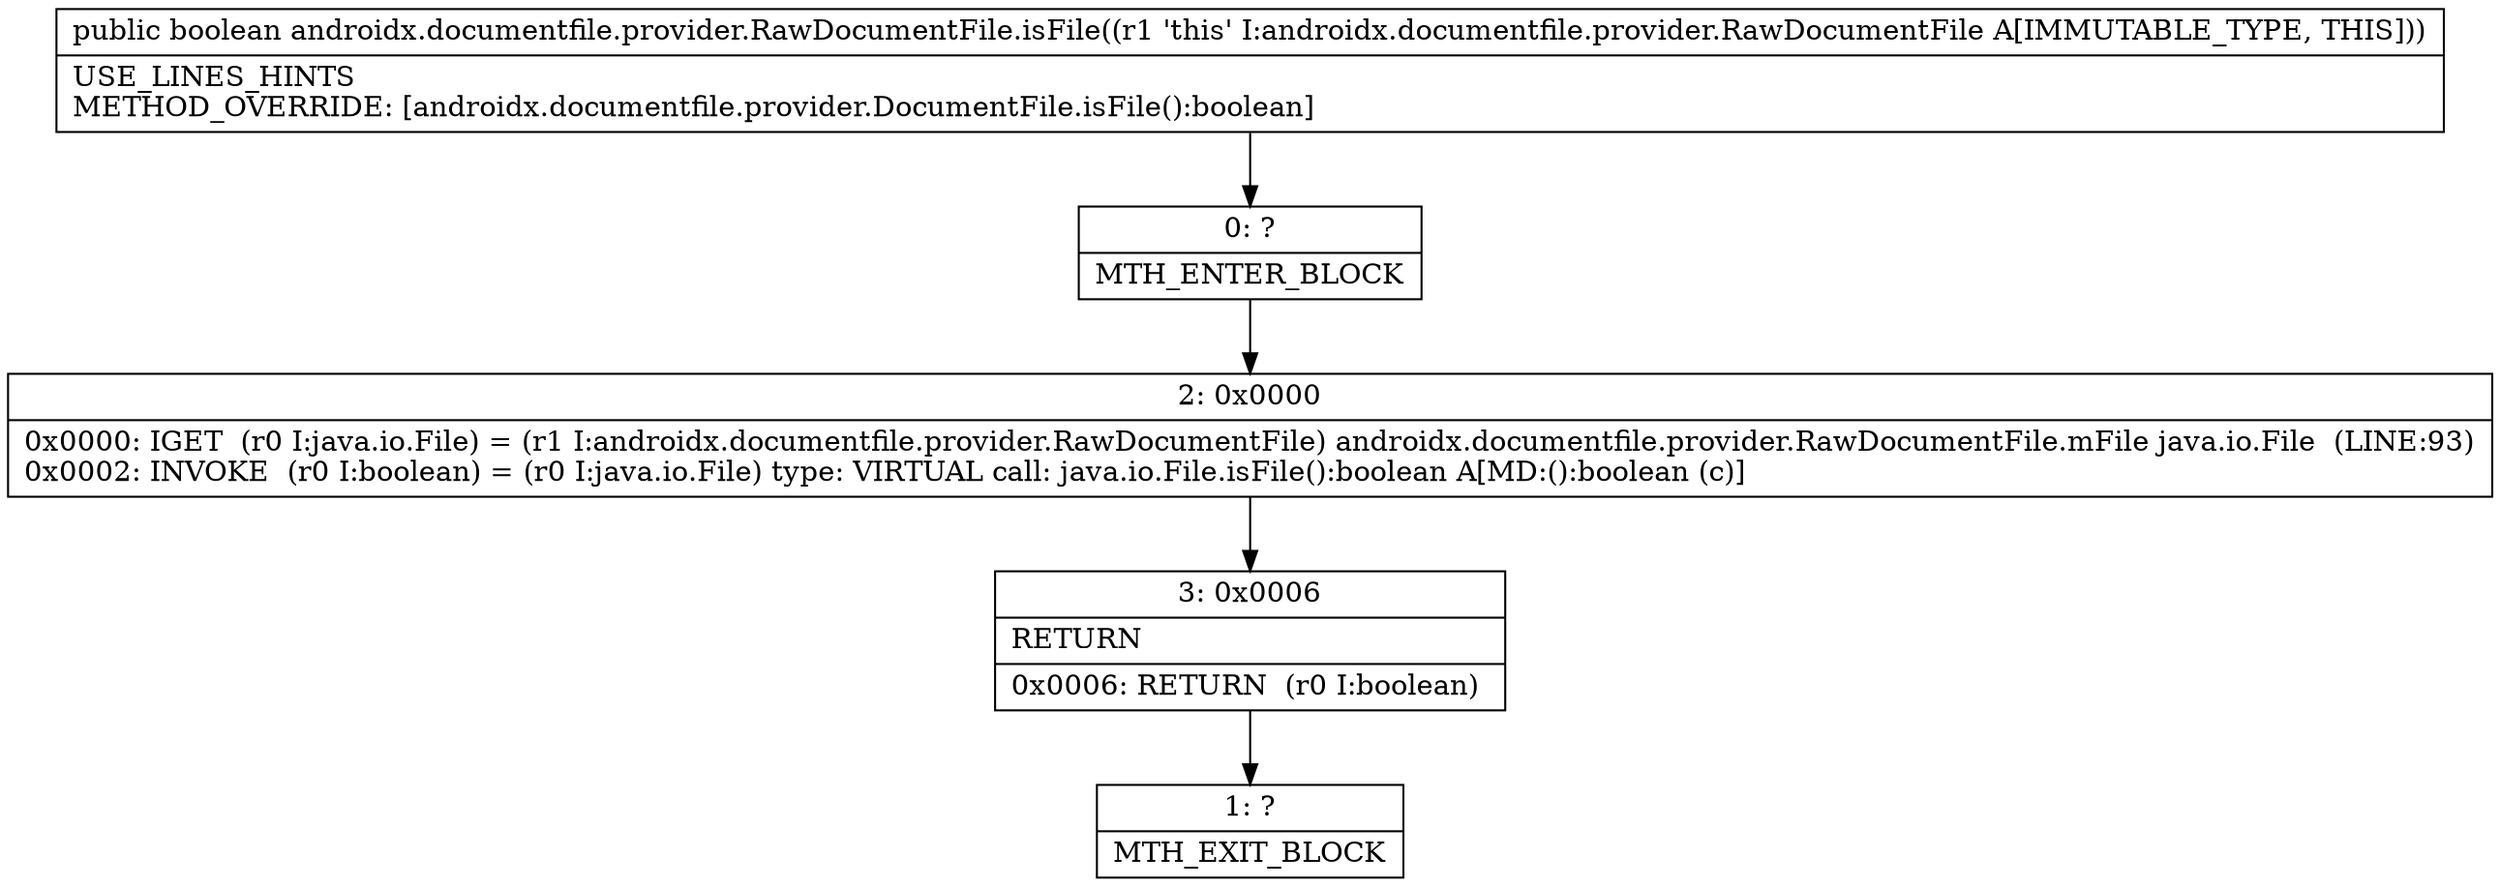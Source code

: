 digraph "CFG forandroidx.documentfile.provider.RawDocumentFile.isFile()Z" {
Node_0 [shape=record,label="{0\:\ ?|MTH_ENTER_BLOCK\l}"];
Node_2 [shape=record,label="{2\:\ 0x0000|0x0000: IGET  (r0 I:java.io.File) = (r1 I:androidx.documentfile.provider.RawDocumentFile) androidx.documentfile.provider.RawDocumentFile.mFile java.io.File  (LINE:93)\l0x0002: INVOKE  (r0 I:boolean) = (r0 I:java.io.File) type: VIRTUAL call: java.io.File.isFile():boolean A[MD:():boolean (c)]\l}"];
Node_3 [shape=record,label="{3\:\ 0x0006|RETURN\l|0x0006: RETURN  (r0 I:boolean) \l}"];
Node_1 [shape=record,label="{1\:\ ?|MTH_EXIT_BLOCK\l}"];
MethodNode[shape=record,label="{public boolean androidx.documentfile.provider.RawDocumentFile.isFile((r1 'this' I:androidx.documentfile.provider.RawDocumentFile A[IMMUTABLE_TYPE, THIS]))  | USE_LINES_HINTS\lMETHOD_OVERRIDE: [androidx.documentfile.provider.DocumentFile.isFile():boolean]\l}"];
MethodNode -> Node_0;Node_0 -> Node_2;
Node_2 -> Node_3;
Node_3 -> Node_1;
}

